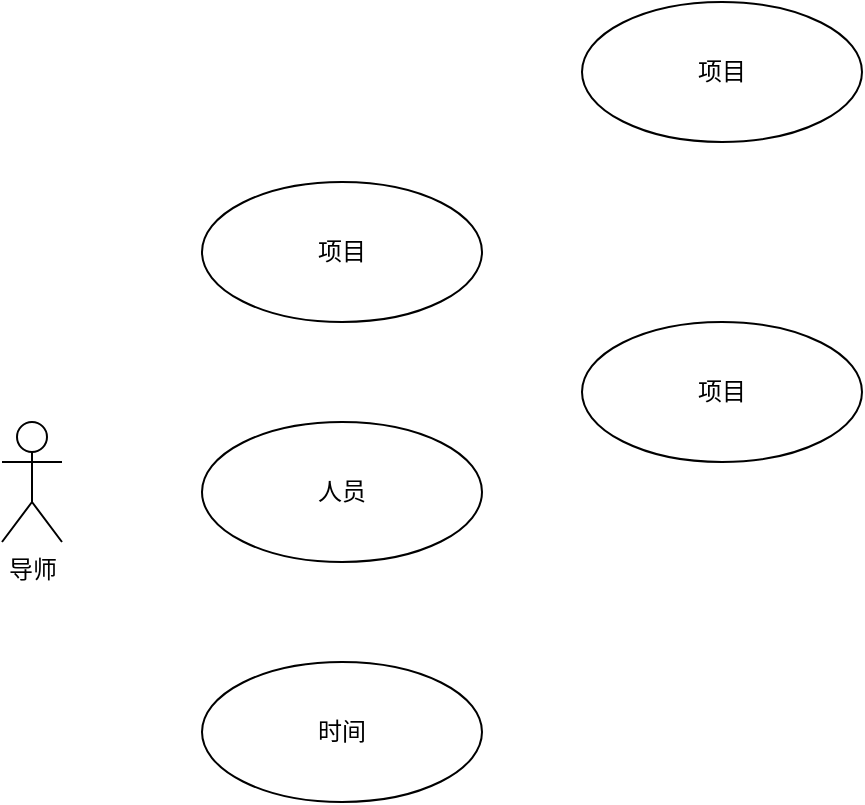 <mxfile version="16.2.4" type="github">
  <diagram id="btiTAqaJpByad_Lh6CQR" name="Page-1">
    <mxGraphModel dx="1422" dy="762" grid="1" gridSize="10" guides="1" tooltips="1" connect="1" arrows="1" fold="1" page="1" pageScale="1" pageWidth="827" pageHeight="1169" background="none" math="0" shadow="0">
      <root>
        <mxCell id="0" />
        <mxCell id="1" parent="0" />
        <mxCell id="hf2YDGAConuAL65-_Zs7-1" value="导师" style="shape=umlActor;verticalLabelPosition=bottom;verticalAlign=top;html=1;" vertex="1" parent="1">
          <mxGeometry x="70" y="310" width="30" height="60" as="geometry" />
        </mxCell>
        <mxCell id="hf2YDGAConuAL65-_Zs7-2" value="项目" style="ellipse;whiteSpace=wrap;html=1;shadow=0;" vertex="1" parent="1">
          <mxGeometry x="170" y="190" width="140" height="70" as="geometry" />
        </mxCell>
        <mxCell id="hf2YDGAConuAL65-_Zs7-3" value="人员" style="ellipse;whiteSpace=wrap;html=1;shadow=0;" vertex="1" parent="1">
          <mxGeometry x="170" y="310" width="140" height="70" as="geometry" />
        </mxCell>
        <mxCell id="hf2YDGAConuAL65-_Zs7-4" value="时间" style="ellipse;whiteSpace=wrap;html=1;shadow=0;" vertex="1" parent="1">
          <mxGeometry x="170" y="430" width="140" height="70" as="geometry" />
        </mxCell>
        <mxCell id="hf2YDGAConuAL65-_Zs7-5" value="项目" style="ellipse;whiteSpace=wrap;html=1;shadow=0;" vertex="1" parent="1">
          <mxGeometry x="360" y="100" width="140" height="70" as="geometry" />
        </mxCell>
        <mxCell id="hf2YDGAConuAL65-_Zs7-6" value="项目" style="ellipse;whiteSpace=wrap;html=1;shadow=0;" vertex="1" parent="1">
          <mxGeometry x="360" y="260" width="140" height="70" as="geometry" />
        </mxCell>
      </root>
    </mxGraphModel>
  </diagram>
</mxfile>
